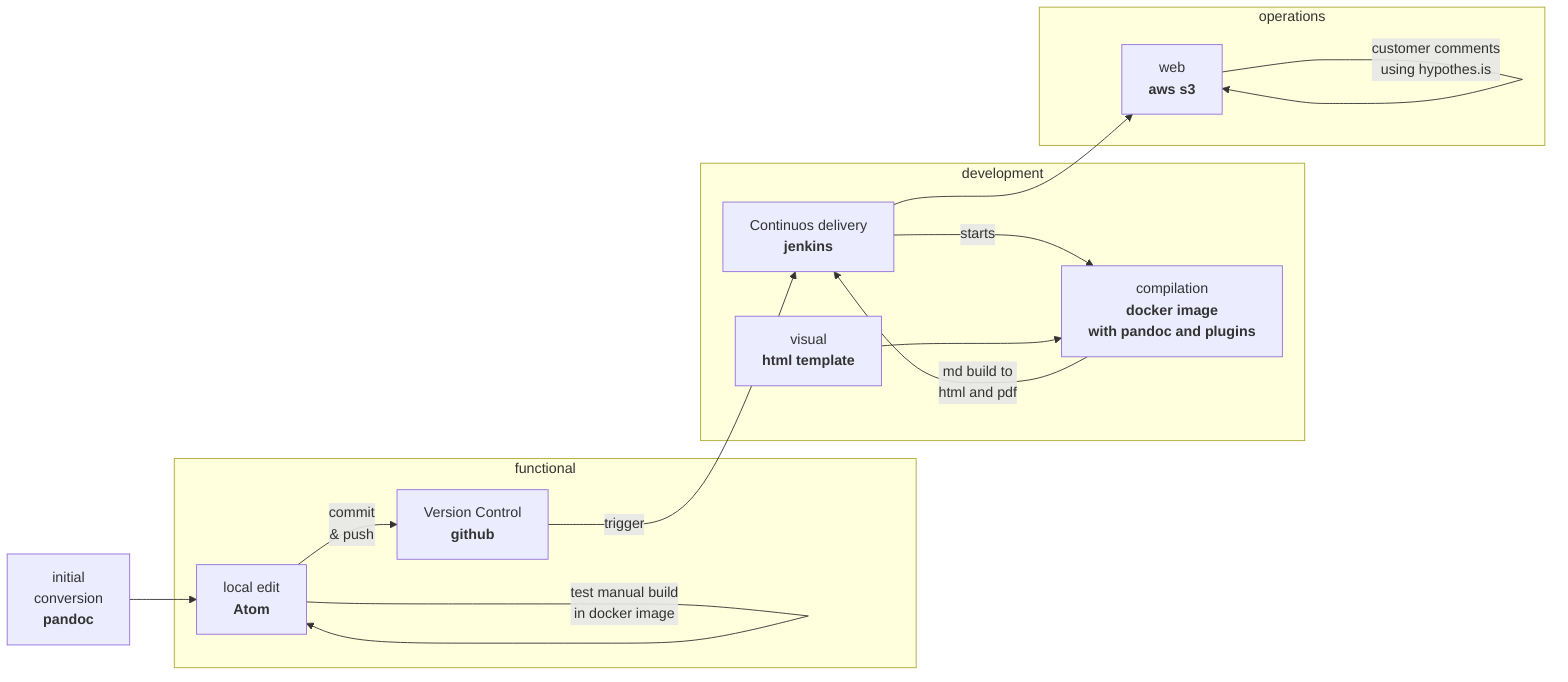 graph LR;
    init[initial<br/>conversion<br/><b>pandoc</b>] --> local;
    subgraph functional
        local[local edit<br/><b>Atom</b>] --> |commit<br/>& push|github;
    end
    local --> |test manual build<br/>in docker image|local;
    subgraph development
        github[Version Control<br/><b>github</b>] --> |trigger|jenkins[jenkins];
        jenkins[Continuos delivery<br/><b>jenkins</b>] --> |starts|build[compilation<br/><b>docker image<br/>with pandoc and plugins</b>];
        build --> |md build to<br/>html and pdf|jenkins;
        template[visual<br/><b>html template</b>] --> build;
    end
    jenkins --> aws[web<br/><b>aws s3</b>];
    subgraph operations
        aws --> |customer comments<br/>using hypothes.is|aws;
    end